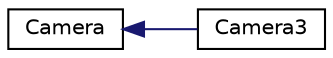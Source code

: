 digraph "Graphical Class Hierarchy"
{
  bgcolor="transparent";
  edge [fontname="Helvetica",fontsize="10",labelfontname="Helvetica",labelfontsize="10"];
  node [fontname="Helvetica",fontsize="10",shape=record];
  rankdir="LR";
  Node1 [label="Camera",height=0.2,width=0.4,color="black",URL="$classCamera.html"];
  Node1 -> Node2 [dir="back",color="midnightblue",fontsize="10",style="solid",fontname="Helvetica"];
  Node2 [label="Camera3",height=0.2,width=0.4,color="black",URL="$classCamera3.html",tooltip="Camera3 class. "];
}
